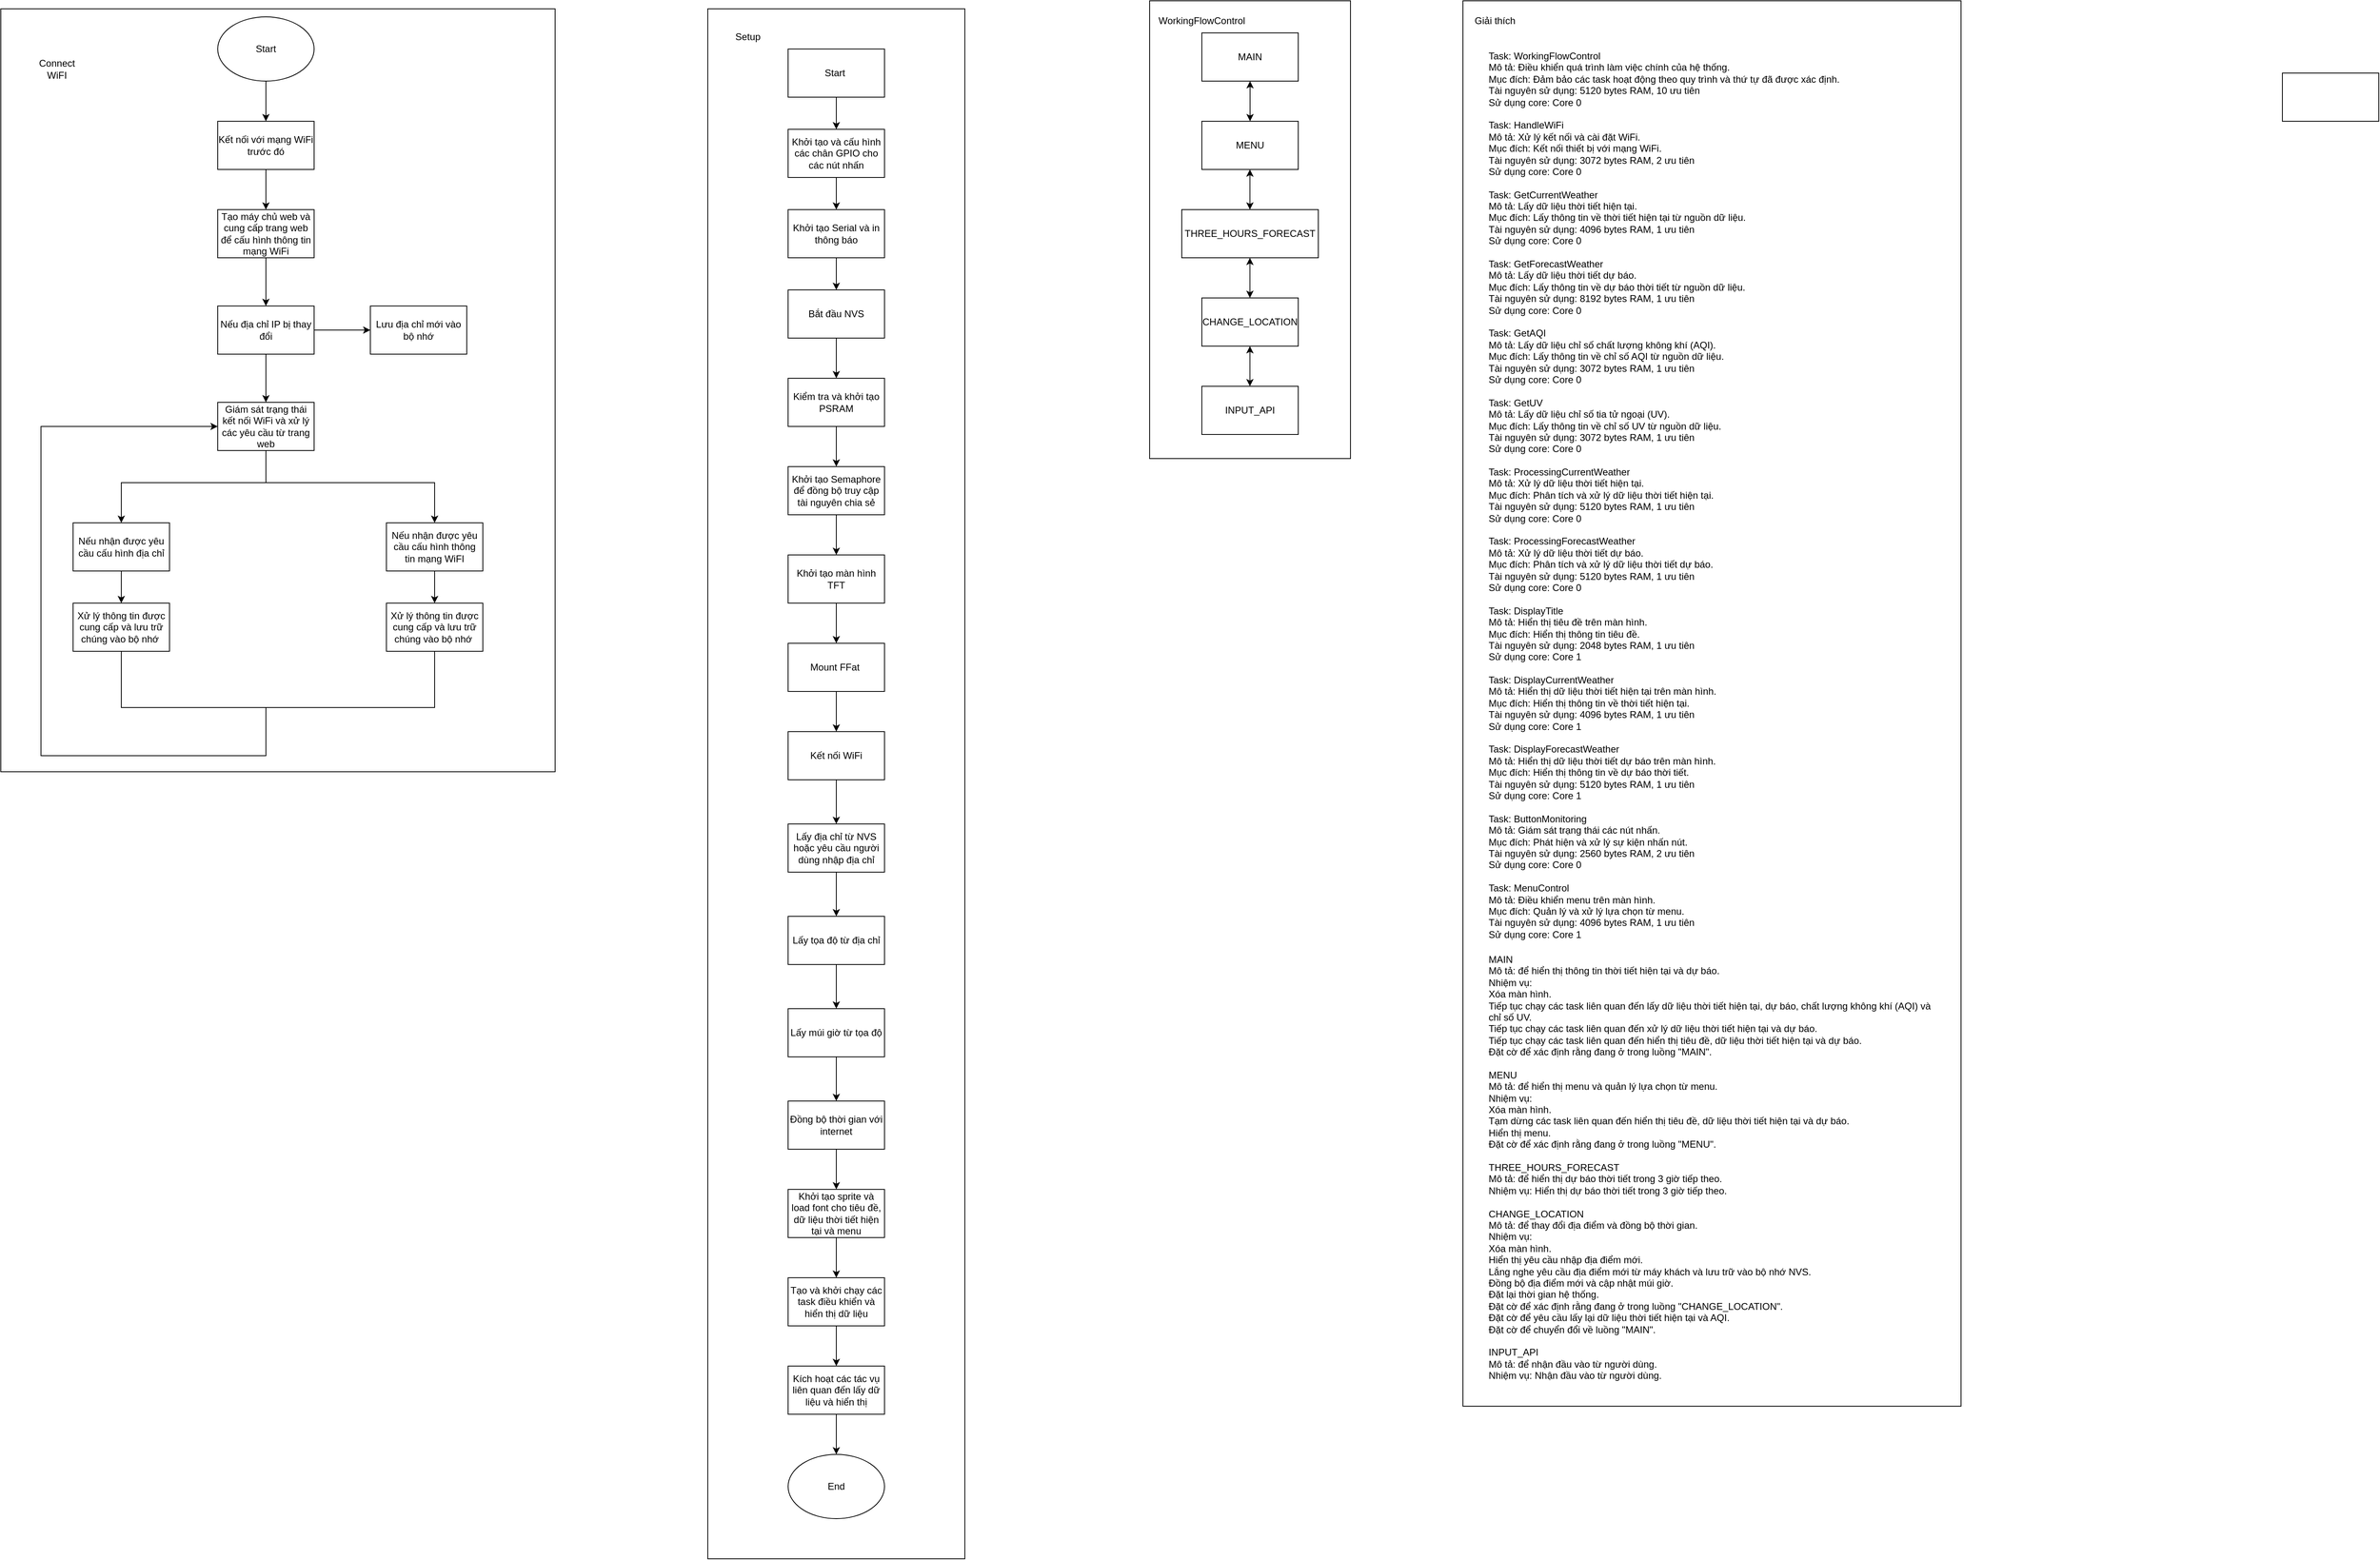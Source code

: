 <mxfile version="21.5.1" type="device" pages="7">
  <diagram name="Page-1" id="e6_LtQ-HvObPQxGEc8Ho">
    <mxGraphModel dx="928" dy="1838" grid="1" gridSize="10" guides="1" tooltips="1" connect="1" arrows="1" fold="1" page="1" pageScale="1" pageWidth="850" pageHeight="1100" math="0" shadow="0">
      <root>
        <mxCell id="0" />
        <mxCell id="1" parent="0" />
        <mxCell id="igNH7fhmAQrWJZc6q1W2-82" value="" style="rounded=0;whiteSpace=wrap;html=1;" parent="1" vertex="1">
          <mxGeometry x="1940" y="-1090" width="620" height="1750" as="geometry" />
        </mxCell>
        <mxCell id="igNH7fhmAQrWJZc6q1W2-77" value="" style="rounded=0;whiteSpace=wrap;html=1;" parent="1" vertex="1">
          <mxGeometry x="1550" y="-1090" width="250" height="570" as="geometry" />
        </mxCell>
        <mxCell id="igNH7fhmAQrWJZc6q1W2-63" value="" style="rounded=0;whiteSpace=wrap;html=1;" parent="1" vertex="1">
          <mxGeometry x="1000" y="-1080" width="320" height="1930" as="geometry" />
        </mxCell>
        <mxCell id="igNH7fhmAQrWJZc6q1W2-27" value="" style="rounded=0;whiteSpace=wrap;html=1;" parent="1" vertex="1">
          <mxGeometry x="120" y="-1080" width="690" height="950" as="geometry" />
        </mxCell>
        <mxCell id="igNH7fhmAQrWJZc6q1W2-1" value="Start" style="ellipse;whiteSpace=wrap;html=1;" parent="1" vertex="1">
          <mxGeometry x="390" y="-1070" width="120" height="80" as="geometry" />
        </mxCell>
        <mxCell id="igNH7fhmAQrWJZc6q1W2-2" value="Kết nối với mạng WiFi trước đó" style="rounded=0;whiteSpace=wrap;html=1;" parent="1" vertex="1">
          <mxGeometry x="390" y="-940" width="120" height="60" as="geometry" />
        </mxCell>
        <mxCell id="igNH7fhmAQrWJZc6q1W2-4" value="Tạo máy chủ web và cung cấp trang web để cấu hình thông tin mạng WiFi" style="rounded=0;whiteSpace=wrap;html=1;" parent="1" vertex="1">
          <mxGeometry x="390" y="-830" width="120" height="60" as="geometry" />
        </mxCell>
        <mxCell id="igNH7fhmAQrWJZc6q1W2-6" value="Nếu địa chỉ IP bị thay đổi" style="rounded=0;whiteSpace=wrap;html=1;" parent="1" vertex="1">
          <mxGeometry x="390" y="-710" width="120" height="60" as="geometry" />
        </mxCell>
        <mxCell id="igNH7fhmAQrWJZc6q1W2-7" value="Lưu địa chỉ mới vào bộ nhớ" style="rounded=0;whiteSpace=wrap;html=1;" parent="1" vertex="1">
          <mxGeometry x="580" y="-710" width="120" height="60" as="geometry" />
        </mxCell>
        <mxCell id="igNH7fhmAQrWJZc6q1W2-8" value="Giám sát trạng thái kết nối WiFi và xử lý các yêu cầu từ trang web" style="rounded=0;whiteSpace=wrap;html=1;" parent="1" vertex="1">
          <mxGeometry x="390" y="-590" width="120" height="60" as="geometry" />
        </mxCell>
        <mxCell id="igNH7fhmAQrWJZc6q1W2-9" value="&lt;div style=&quot;&quot;&gt;&lt;span style=&quot;background-color: initial;&quot;&gt;Nếu nhận được yêu cầu cấu hình thông tin mạng WiFI&lt;/span&gt;&lt;/div&gt;" style="rounded=0;whiteSpace=wrap;html=1;align=center;" parent="1" vertex="1">
          <mxGeometry x="600" y="-440" width="120" height="60" as="geometry" />
        </mxCell>
        <mxCell id="igNH7fhmAQrWJZc6q1W2-10" value="Nếu nhận được yêu cầu cấu hình địa chỉ" style="rounded=0;whiteSpace=wrap;html=1;" parent="1" vertex="1">
          <mxGeometry x="210" y="-440" width="120" height="60" as="geometry" />
        </mxCell>
        <mxCell id="igNH7fhmAQrWJZc6q1W2-11" value="Xử lý thông tin được cung cấp và lưu trữ chúng vào bộ nhớ&amp;nbsp;" style="rounded=0;whiteSpace=wrap;html=1;" parent="1" vertex="1">
          <mxGeometry x="210" y="-340" width="120" height="60" as="geometry" />
        </mxCell>
        <mxCell id="igNH7fhmAQrWJZc6q1W2-12" value="Xử lý thông tin được cung cấp và lưu trữ chúng vào bộ nhớ&amp;nbsp;" style="rounded=0;whiteSpace=wrap;html=1;" parent="1" vertex="1">
          <mxGeometry x="600" y="-340" width="120" height="60" as="geometry" />
        </mxCell>
        <mxCell id="igNH7fhmAQrWJZc6q1W2-13" value="" style="endArrow=classic;html=1;rounded=0;exitX=0.5;exitY=1;exitDx=0;exitDy=0;entryX=0.5;entryY=0;entryDx=0;entryDy=0;" parent="1" source="igNH7fhmAQrWJZc6q1W2-1" target="igNH7fhmAQrWJZc6q1W2-2" edge="1">
          <mxGeometry width="50" height="50" relative="1" as="geometry">
            <mxPoint x="540" y="-650" as="sourcePoint" />
            <mxPoint x="590" y="-700" as="targetPoint" />
          </mxGeometry>
        </mxCell>
        <mxCell id="igNH7fhmAQrWJZc6q1W2-14" value="" style="edgeStyle=none;orthogonalLoop=1;jettySize=auto;html=1;rounded=0;exitX=0.5;exitY=1;exitDx=0;exitDy=0;entryX=0.5;entryY=0;entryDx=0;entryDy=0;" parent="1" source="igNH7fhmAQrWJZc6q1W2-2" target="igNH7fhmAQrWJZc6q1W2-4" edge="1">
          <mxGeometry width="80" relative="1" as="geometry">
            <mxPoint x="430" y="-980" as="sourcePoint" />
            <mxPoint x="510" y="-980" as="targetPoint" />
            <Array as="points" />
          </mxGeometry>
        </mxCell>
        <mxCell id="igNH7fhmAQrWJZc6q1W2-15" value="" style="endArrow=classic;html=1;rounded=0;exitX=0.5;exitY=1;exitDx=0;exitDy=0;" parent="1" source="igNH7fhmAQrWJZc6q1W2-4" target="igNH7fhmAQrWJZc6q1W2-6" edge="1">
          <mxGeometry width="50" height="50" relative="1" as="geometry">
            <mxPoint x="540" y="-650" as="sourcePoint" />
            <mxPoint x="590" y="-700" as="targetPoint" />
          </mxGeometry>
        </mxCell>
        <mxCell id="igNH7fhmAQrWJZc6q1W2-16" value="" style="endArrow=classic;html=1;rounded=0;exitX=0.5;exitY=1;exitDx=0;exitDy=0;entryX=0.5;entryY=0;entryDx=0;entryDy=0;" parent="1" source="igNH7fhmAQrWJZc6q1W2-6" target="igNH7fhmAQrWJZc6q1W2-8" edge="1">
          <mxGeometry width="50" height="50" relative="1" as="geometry">
            <mxPoint x="540" y="-650" as="sourcePoint" />
            <mxPoint x="590" y="-700" as="targetPoint" />
          </mxGeometry>
        </mxCell>
        <mxCell id="igNH7fhmAQrWJZc6q1W2-17" value="" style="endArrow=classic;html=1;rounded=0;exitX=1;exitY=0.5;exitDx=0;exitDy=0;entryX=0;entryY=0.5;entryDx=0;entryDy=0;" parent="1" source="igNH7fhmAQrWJZc6q1W2-6" target="igNH7fhmAQrWJZc6q1W2-7" edge="1">
          <mxGeometry width="50" height="50" relative="1" as="geometry">
            <mxPoint x="540" y="-650" as="sourcePoint" />
            <mxPoint x="590" y="-700" as="targetPoint" />
          </mxGeometry>
        </mxCell>
        <mxCell id="igNH7fhmAQrWJZc6q1W2-18" value="" style="endArrow=classic;html=1;rounded=0;entryX=0.5;entryY=0;entryDx=0;entryDy=0;" parent="1" target="igNH7fhmAQrWJZc6q1W2-9" edge="1">
          <mxGeometry width="50" height="50" relative="1" as="geometry">
            <mxPoint x="450" y="-490" as="sourcePoint" />
            <mxPoint x="450" y="-480" as="targetPoint" />
            <Array as="points">
              <mxPoint x="660" y="-490" />
            </Array>
          </mxGeometry>
        </mxCell>
        <mxCell id="igNH7fhmAQrWJZc6q1W2-19" value="" style="endArrow=none;html=1;rounded=0;exitX=0.5;exitY=1;exitDx=0;exitDy=0;" parent="1" source="igNH7fhmAQrWJZc6q1W2-8" edge="1">
          <mxGeometry width="50" height="50" relative="1" as="geometry">
            <mxPoint x="550" y="-500" as="sourcePoint" />
            <mxPoint x="450" y="-490" as="targetPoint" />
          </mxGeometry>
        </mxCell>
        <mxCell id="igNH7fhmAQrWJZc6q1W2-20" value="" style="endArrow=classic;html=1;rounded=0;entryX=0.5;entryY=0;entryDx=0;entryDy=0;" parent="1" target="igNH7fhmAQrWJZc6q1W2-10" edge="1">
          <mxGeometry width="50" height="50" relative="1" as="geometry">
            <mxPoint x="450" y="-490" as="sourcePoint" />
            <mxPoint x="590" y="-700" as="targetPoint" />
            <Array as="points">
              <mxPoint x="270" y="-490" />
            </Array>
          </mxGeometry>
        </mxCell>
        <mxCell id="igNH7fhmAQrWJZc6q1W2-21" value="" style="endArrow=classic;html=1;rounded=0;exitX=0.5;exitY=1;exitDx=0;exitDy=0;" parent="1" source="igNH7fhmAQrWJZc6q1W2-10" target="igNH7fhmAQrWJZc6q1W2-11" edge="1">
          <mxGeometry width="50" height="50" relative="1" as="geometry">
            <mxPoint x="540" y="-650" as="sourcePoint" />
            <mxPoint x="590" y="-700" as="targetPoint" />
          </mxGeometry>
        </mxCell>
        <mxCell id="igNH7fhmAQrWJZc6q1W2-22" value="" style="endArrow=classic;html=1;rounded=0;exitX=0.5;exitY=1;exitDx=0;exitDy=0;entryX=0.5;entryY=0;entryDx=0;entryDy=0;" parent="1" source="igNH7fhmAQrWJZc6q1W2-9" target="igNH7fhmAQrWJZc6q1W2-12" edge="1">
          <mxGeometry width="50" height="50" relative="1" as="geometry">
            <mxPoint x="540" y="-650" as="sourcePoint" />
            <mxPoint x="590" y="-700" as="targetPoint" />
          </mxGeometry>
        </mxCell>
        <mxCell id="igNH7fhmAQrWJZc6q1W2-25" value="" style="endArrow=none;html=1;rounded=0;exitX=0.5;exitY=1;exitDx=0;exitDy=0;entryX=0.5;entryY=1;entryDx=0;entryDy=0;" parent="1" source="igNH7fhmAQrWJZc6q1W2-11" target="igNH7fhmAQrWJZc6q1W2-12" edge="1">
          <mxGeometry width="50" height="50" relative="1" as="geometry">
            <mxPoint x="540" y="-500" as="sourcePoint" />
            <mxPoint x="590" y="-550" as="targetPoint" />
            <Array as="points">
              <mxPoint x="270" y="-210" />
              <mxPoint x="660" y="-210" />
            </Array>
          </mxGeometry>
        </mxCell>
        <mxCell id="igNH7fhmAQrWJZc6q1W2-26" value="" style="endArrow=classic;html=1;rounded=0;entryX=0;entryY=0.5;entryDx=0;entryDy=0;" parent="1" target="igNH7fhmAQrWJZc6q1W2-8" edge="1">
          <mxGeometry width="50" height="50" relative="1" as="geometry">
            <mxPoint x="450" y="-210" as="sourcePoint" />
            <mxPoint x="140" y="-750" as="targetPoint" />
            <Array as="points">
              <mxPoint x="450" y="-150" />
              <mxPoint x="170" y="-150" />
              <mxPoint x="170" y="-560" />
            </Array>
          </mxGeometry>
        </mxCell>
        <mxCell id="igNH7fhmAQrWJZc6q1W2-28" value="Connect WiFI" style="text;html=1;strokeColor=none;fillColor=none;align=center;verticalAlign=middle;whiteSpace=wrap;rounded=0;" parent="1" vertex="1">
          <mxGeometry x="160" y="-1020" width="60" height="30" as="geometry" />
        </mxCell>
        <mxCell id="igNH7fhmAQrWJZc6q1W2-29" value="Start&amp;nbsp;" style="rounded=0;whiteSpace=wrap;html=1;" parent="1" vertex="1">
          <mxGeometry x="1100" y="-1030" width="120" height="60" as="geometry" />
        </mxCell>
        <mxCell id="igNH7fhmAQrWJZc6q1W2-31" value="Khởi tạo và cấu hình các chân GPIO cho các nút nhấn" style="rounded=0;whiteSpace=wrap;html=1;" parent="1" vertex="1">
          <mxGeometry x="1100" y="-930" width="120" height="60" as="geometry" />
        </mxCell>
        <mxCell id="igNH7fhmAQrWJZc6q1W2-32" value="Khởi tạo Serial và in thông báo" style="rounded=0;whiteSpace=wrap;html=1;" parent="1" vertex="1">
          <mxGeometry x="1100" y="-830" width="120" height="60" as="geometry" />
        </mxCell>
        <mxCell id="igNH7fhmAQrWJZc6q1W2-33" value="Bắt đầu NVS" style="rounded=0;whiteSpace=wrap;html=1;" parent="1" vertex="1">
          <mxGeometry x="1100" y="-730" width="120" height="60" as="geometry" />
        </mxCell>
        <mxCell id="igNH7fhmAQrWJZc6q1W2-34" value="Kiểm tra và khởi tạo PSRAM" style="rounded=0;whiteSpace=wrap;html=1;" parent="1" vertex="1">
          <mxGeometry x="1100" y="-620" width="120" height="60" as="geometry" />
        </mxCell>
        <mxCell id="igNH7fhmAQrWJZc6q1W2-35" value="Khởi tạo Semaphore để đồng bộ truy cập tài nguyên chia sẻ" style="rounded=0;whiteSpace=wrap;html=1;" parent="1" vertex="1">
          <mxGeometry x="1100" y="-510" width="120" height="60" as="geometry" />
        </mxCell>
        <mxCell id="igNH7fhmAQrWJZc6q1W2-36" value="Khởi tạo màn hình TFT" style="rounded=0;whiteSpace=wrap;html=1;" parent="1" vertex="1">
          <mxGeometry x="1100" y="-400" width="120" height="60" as="geometry" />
        </mxCell>
        <mxCell id="igNH7fhmAQrWJZc6q1W2-37" value="Mount FFat&amp;nbsp;" style="rounded=0;whiteSpace=wrap;html=1;" parent="1" vertex="1">
          <mxGeometry x="1100" y="-290" width="120" height="60" as="geometry" />
        </mxCell>
        <mxCell id="igNH7fhmAQrWJZc6q1W2-38" value="Kết nối WiFi" style="rounded=0;whiteSpace=wrap;html=1;" parent="1" vertex="1">
          <mxGeometry x="1100" y="-180" width="120" height="60" as="geometry" />
        </mxCell>
        <mxCell id="igNH7fhmAQrWJZc6q1W2-39" value="Lấy địa chỉ từ NVS hoặc yêu cầu người dùng nhập địa chỉ" style="rounded=0;whiteSpace=wrap;html=1;" parent="1" vertex="1">
          <mxGeometry x="1100" y="-65" width="120" height="60" as="geometry" />
        </mxCell>
        <mxCell id="igNH7fhmAQrWJZc6q1W2-40" value="Lấy múi giờ từ tọa độ" style="rounded=0;whiteSpace=wrap;html=1;" parent="1" vertex="1">
          <mxGeometry x="1100" y="165" width="120" height="60" as="geometry" />
        </mxCell>
        <mxCell id="igNH7fhmAQrWJZc6q1W2-41" value="Lấy tọa độ từ địa chỉ" style="rounded=0;whiteSpace=wrap;html=1;" parent="1" vertex="1">
          <mxGeometry x="1100" y="50" width="120" height="60" as="geometry" />
        </mxCell>
        <mxCell id="igNH7fhmAQrWJZc6q1W2-42" value="Đồng bộ thời gian với internet" style="rounded=0;whiteSpace=wrap;html=1;" parent="1" vertex="1">
          <mxGeometry x="1100" y="280" width="120" height="60" as="geometry" />
        </mxCell>
        <mxCell id="igNH7fhmAQrWJZc6q1W2-43" value="Khởi tạo sprite và load font cho tiêu đề, dữ liệu thời tiết hiện tại và menu" style="rounded=0;whiteSpace=wrap;html=1;" parent="1" vertex="1">
          <mxGeometry x="1100" y="390" width="120" height="60" as="geometry" />
        </mxCell>
        <mxCell id="igNH7fhmAQrWJZc6q1W2-44" value="Tạo và khởi chạy các task điều khiển và hiển thị dữ liệu" style="rounded=0;whiteSpace=wrap;html=1;" parent="1" vertex="1">
          <mxGeometry x="1100" y="500" width="120" height="60" as="geometry" />
        </mxCell>
        <mxCell id="igNH7fhmAQrWJZc6q1W2-45" value="Kích hoạt các tác vụ liên quan đến lấy dữ liệu và hiển thị" style="rounded=0;whiteSpace=wrap;html=1;" parent="1" vertex="1">
          <mxGeometry x="1100" y="610" width="120" height="60" as="geometry" />
        </mxCell>
        <mxCell id="igNH7fhmAQrWJZc6q1W2-46" value="" style="endArrow=classic;html=1;rounded=0;exitX=0.5;exitY=1;exitDx=0;exitDy=0;" parent="1" source="igNH7fhmAQrWJZc6q1W2-29" target="igNH7fhmAQrWJZc6q1W2-31" edge="1">
          <mxGeometry width="50" height="50" relative="1" as="geometry">
            <mxPoint x="1200" y="-660" as="sourcePoint" />
            <mxPoint x="1250" y="-710" as="targetPoint" />
          </mxGeometry>
        </mxCell>
        <mxCell id="igNH7fhmAQrWJZc6q1W2-47" value="" style="endArrow=classic;html=1;rounded=0;exitX=0.5;exitY=1;exitDx=0;exitDy=0;entryX=0.5;entryY=0;entryDx=0;entryDy=0;" parent="1" source="igNH7fhmAQrWJZc6q1W2-31" target="igNH7fhmAQrWJZc6q1W2-32" edge="1">
          <mxGeometry width="50" height="50" relative="1" as="geometry">
            <mxPoint x="1200" y="-790" as="sourcePoint" />
            <mxPoint x="1250" y="-840" as="targetPoint" />
          </mxGeometry>
        </mxCell>
        <mxCell id="igNH7fhmAQrWJZc6q1W2-48" value="" style="endArrow=classic;html=1;rounded=0;exitX=0.5;exitY=1;exitDx=0;exitDy=0;" parent="1" source="igNH7fhmAQrWJZc6q1W2-32" target="igNH7fhmAQrWJZc6q1W2-33" edge="1">
          <mxGeometry width="50" height="50" relative="1" as="geometry">
            <mxPoint x="1200" y="-730" as="sourcePoint" />
            <mxPoint x="1250" y="-780" as="targetPoint" />
          </mxGeometry>
        </mxCell>
        <mxCell id="igNH7fhmAQrWJZc6q1W2-49" value="" style="endArrow=classic;html=1;rounded=0;exitX=0.5;exitY=1;exitDx=0;exitDy=0;" parent="1" source="igNH7fhmAQrWJZc6q1W2-33" target="igNH7fhmAQrWJZc6q1W2-34" edge="1">
          <mxGeometry width="50" height="50" relative="1" as="geometry">
            <mxPoint x="1200" y="-590" as="sourcePoint" />
            <mxPoint x="1250" y="-640" as="targetPoint" />
          </mxGeometry>
        </mxCell>
        <mxCell id="igNH7fhmAQrWJZc6q1W2-50" value="" style="endArrow=classic;html=1;rounded=0;exitX=0.5;exitY=1;exitDx=0;exitDy=0;" parent="1" source="igNH7fhmAQrWJZc6q1W2-34" target="igNH7fhmAQrWJZc6q1W2-35" edge="1">
          <mxGeometry width="50" height="50" relative="1" as="geometry">
            <mxPoint x="1200" y="-390" as="sourcePoint" />
            <mxPoint x="1250" y="-440" as="targetPoint" />
          </mxGeometry>
        </mxCell>
        <mxCell id="igNH7fhmAQrWJZc6q1W2-51" value="" style="endArrow=classic;html=1;rounded=0;exitX=0.5;exitY=1;exitDx=0;exitDy=0;" parent="1" source="igNH7fhmAQrWJZc6q1W2-35" target="igNH7fhmAQrWJZc6q1W2-36" edge="1">
          <mxGeometry width="50" height="50" relative="1" as="geometry">
            <mxPoint x="1200" y="-260" as="sourcePoint" />
            <mxPoint x="1250" y="-310" as="targetPoint" />
          </mxGeometry>
        </mxCell>
        <mxCell id="igNH7fhmAQrWJZc6q1W2-52" value="" style="endArrow=classic;html=1;rounded=0;exitX=0.5;exitY=1;exitDx=0;exitDy=0;" parent="1" source="igNH7fhmAQrWJZc6q1W2-36" target="igNH7fhmAQrWJZc6q1W2-37" edge="1">
          <mxGeometry width="50" height="50" relative="1" as="geometry">
            <mxPoint x="1200" y="-190" as="sourcePoint" />
            <mxPoint x="1250" y="-240" as="targetPoint" />
          </mxGeometry>
        </mxCell>
        <mxCell id="igNH7fhmAQrWJZc6q1W2-53" value="" style="endArrow=classic;html=1;rounded=0;exitX=0.5;exitY=1;exitDx=0;exitDy=0;entryX=0.5;entryY=0;entryDx=0;entryDy=0;" parent="1" source="igNH7fhmAQrWJZc6q1W2-37" target="igNH7fhmAQrWJZc6q1W2-38" edge="1">
          <mxGeometry width="50" height="50" relative="1" as="geometry">
            <mxPoint x="1200" y="-260" as="sourcePoint" />
            <mxPoint x="1250" y="-310" as="targetPoint" />
          </mxGeometry>
        </mxCell>
        <mxCell id="igNH7fhmAQrWJZc6q1W2-54" value="" style="endArrow=classic;html=1;rounded=0;exitX=0.5;exitY=1;exitDx=0;exitDy=0;entryX=0.5;entryY=0;entryDx=0;entryDy=0;" parent="1" source="igNH7fhmAQrWJZc6q1W2-38" target="igNH7fhmAQrWJZc6q1W2-39" edge="1">
          <mxGeometry width="50" height="50" relative="1" as="geometry">
            <mxPoint x="1130" y="-50" as="sourcePoint" />
            <mxPoint x="1180" y="-100" as="targetPoint" />
          </mxGeometry>
        </mxCell>
        <mxCell id="igNH7fhmAQrWJZc6q1W2-55" value="" style="endArrow=classic;html=1;rounded=0;exitX=0.5;exitY=1;exitDx=0;exitDy=0;" parent="1" source="igNH7fhmAQrWJZc6q1W2-39" target="igNH7fhmAQrWJZc6q1W2-41" edge="1">
          <mxGeometry width="50" height="50" relative="1" as="geometry">
            <mxPoint x="1110" y="140" as="sourcePoint" />
            <mxPoint x="1160" y="40" as="targetPoint" />
          </mxGeometry>
        </mxCell>
        <mxCell id="igNH7fhmAQrWJZc6q1W2-56" value="" style="endArrow=classic;html=1;rounded=0;exitX=0.5;exitY=1;exitDx=0;exitDy=0;entryX=0.5;entryY=0;entryDx=0;entryDy=0;" parent="1" source="igNH7fhmAQrWJZc6q1W2-41" target="igNH7fhmAQrWJZc6q1W2-40" edge="1">
          <mxGeometry width="50" height="50" relative="1" as="geometry">
            <mxPoint x="1110" y="140" as="sourcePoint" />
            <mxPoint x="1160" y="90" as="targetPoint" />
          </mxGeometry>
        </mxCell>
        <mxCell id="igNH7fhmAQrWJZc6q1W2-57" value="" style="endArrow=classic;html=1;rounded=0;exitX=0.5;exitY=1;exitDx=0;exitDy=0;entryX=0.5;entryY=0;entryDx=0;entryDy=0;" parent="1" source="igNH7fhmAQrWJZc6q1W2-40" target="igNH7fhmAQrWJZc6q1W2-42" edge="1">
          <mxGeometry width="50" height="50" relative="1" as="geometry">
            <mxPoint x="1110" y="310" as="sourcePoint" />
            <mxPoint x="1160" y="260" as="targetPoint" />
          </mxGeometry>
        </mxCell>
        <mxCell id="igNH7fhmAQrWJZc6q1W2-58" value="" style="endArrow=classic;html=1;rounded=0;exitX=0.5;exitY=1;exitDx=0;exitDy=0;" parent="1" source="igNH7fhmAQrWJZc6q1W2-42" target="igNH7fhmAQrWJZc6q1W2-43" edge="1">
          <mxGeometry width="50" height="50" relative="1" as="geometry">
            <mxPoint x="1120" y="560" as="sourcePoint" />
            <mxPoint x="1170" y="510" as="targetPoint" />
          </mxGeometry>
        </mxCell>
        <mxCell id="igNH7fhmAQrWJZc6q1W2-59" value="" style="endArrow=classic;html=1;rounded=0;exitX=0.5;exitY=1;exitDx=0;exitDy=0;" parent="1" source="igNH7fhmAQrWJZc6q1W2-43" target="igNH7fhmAQrWJZc6q1W2-44" edge="1">
          <mxGeometry width="50" height="50" relative="1" as="geometry">
            <mxPoint x="1120" y="640" as="sourcePoint" />
            <mxPoint x="1170" y="590" as="targetPoint" />
          </mxGeometry>
        </mxCell>
        <mxCell id="igNH7fhmAQrWJZc6q1W2-60" value="" style="endArrow=classic;html=1;rounded=0;exitX=0.5;exitY=1;exitDx=0;exitDy=0;entryX=0.5;entryY=0;entryDx=0;entryDy=0;" parent="1" source="igNH7fhmAQrWJZc6q1W2-44" target="igNH7fhmAQrWJZc6q1W2-45" edge="1">
          <mxGeometry width="50" height="50" relative="1" as="geometry">
            <mxPoint x="1120" y="560" as="sourcePoint" />
            <mxPoint x="1170" y="510" as="targetPoint" />
          </mxGeometry>
        </mxCell>
        <mxCell id="igNH7fhmAQrWJZc6q1W2-61" value="End" style="ellipse;whiteSpace=wrap;html=1;" parent="1" vertex="1">
          <mxGeometry x="1100" y="720" width="120" height="80" as="geometry" />
        </mxCell>
        <mxCell id="igNH7fhmAQrWJZc6q1W2-62" value="" style="endArrow=classic;html=1;rounded=0;exitX=0.5;exitY=1;exitDx=0;exitDy=0;" parent="1" source="igNH7fhmAQrWJZc6q1W2-45" target="igNH7fhmAQrWJZc6q1W2-61" edge="1">
          <mxGeometry width="50" height="50" relative="1" as="geometry">
            <mxPoint x="990" y="560" as="sourcePoint" />
            <mxPoint x="1040" y="510" as="targetPoint" />
          </mxGeometry>
        </mxCell>
        <mxCell id="igNH7fhmAQrWJZc6q1W2-64" value="Setup" style="text;html=1;strokeColor=none;fillColor=none;align=center;verticalAlign=middle;whiteSpace=wrap;rounded=0;" parent="1" vertex="1">
          <mxGeometry x="1020" y="-1060" width="60" height="30" as="geometry" />
        </mxCell>
        <mxCell id="igNH7fhmAQrWJZc6q1W2-68" value="MAIN" style="rounded=0;whiteSpace=wrap;html=1;" parent="1" vertex="1">
          <mxGeometry x="1615" y="-1050" width="120" height="60" as="geometry" />
        </mxCell>
        <mxCell id="igNH7fhmAQrWJZc6q1W2-69" value="MENU" style="rounded=0;whiteSpace=wrap;html=1;" parent="1" vertex="1">
          <mxGeometry x="1615" y="-940" width="120" height="60" as="geometry" />
        </mxCell>
        <mxCell id="igNH7fhmAQrWJZc6q1W2-70" value="THREE_HOURS_FORECAST" style="rounded=0;whiteSpace=wrap;html=1;" parent="1" vertex="1">
          <mxGeometry x="1590" y="-830" width="170" height="60" as="geometry" />
        </mxCell>
        <mxCell id="igNH7fhmAQrWJZc6q1W2-71" value="CHANGE_LOCATION" style="rounded=0;whiteSpace=wrap;html=1;" parent="1" vertex="1">
          <mxGeometry x="1615" y="-720" width="120" height="60" as="geometry" />
        </mxCell>
        <mxCell id="igNH7fhmAQrWJZc6q1W2-72" value="INPUT_API" style="rounded=0;whiteSpace=wrap;html=1;" parent="1" vertex="1">
          <mxGeometry x="1615" y="-610" width="120" height="60" as="geometry" />
        </mxCell>
        <mxCell id="igNH7fhmAQrWJZc6q1W2-78" value="WorkingFlowControl" style="text;html=1;strokeColor=none;fillColor=none;align=center;verticalAlign=middle;whiteSpace=wrap;rounded=0;" parent="1" vertex="1">
          <mxGeometry x="1585" y="-1080" width="60" height="30" as="geometry" />
        </mxCell>
        <mxCell id="igNH7fhmAQrWJZc6q1W2-81" value="Task: WorkingFlowControl&#xa;Mô tả: Điều khiển quá trình làm việc chính của hệ thống.&#xa;Mục đích: Đảm bảo các task hoạt động theo quy trình và thứ tự đã được xác định.&#xa;Tài nguyên sử dụng: 5120 bytes RAM, 10 ưu tiên&#xa;Sử dụng core: Core 0&#xa;&#xa;Task: HandleWiFi&#xa;Mô tả: Xử lý kết nối và cài đặt WiFi.&#xa;Mục đích: Kết nối thiết bị với mạng WiFi.&#xa;Tài nguyên sử dụng: 3072 bytes RAM, 2 ưu tiên&#xa;Sử dụng core: Core 0&#xa;&#xa;Task: GetCurrentWeather&#xa;Mô tả: Lấy dữ liệu thời tiết hiện tại.&#xa;Mục đích: Lấy thông tin về thời tiết hiện tại từ nguồn dữ liệu.&#xa;Tài nguyên sử dụng: 4096 bytes RAM, 1 ưu tiên&#xa;Sử dụng core: Core 0&#xa;&#xa;Task: GetForecastWeather&#xa;Mô tả: Lấy dữ liệu thời tiết dự báo.&#xa;Mục đích: Lấy thông tin về dự báo thời tiết từ nguồn dữ liệu.&#xa;Tài nguyên sử dụng: 8192 bytes RAM, 1 ưu tiên&#xa;Sử dụng core: Core 0&#xa;&#xa;Task: GetAQI&#xa;Mô tả: Lấy dữ liệu chỉ số chất lượng không khí (AQI).&#xa;Mục đích: Lấy thông tin về chỉ số AQI từ nguồn dữ liệu.&#xa;Tài nguyên sử dụng: 3072 bytes RAM, 1 ưu tiên&#xa;Sử dụng core: Core 0&#xa;&#xa;Task: GetUV&#xa;Mô tả: Lấy dữ liệu chỉ số tia tử ngoại (UV).&#xa;Mục đích: Lấy thông tin về chỉ số UV từ nguồn dữ liệu.&#xa;Tài nguyên sử dụng: 3072 bytes RAM, 1 ưu tiên&#xa;Sử dụng core: Core 0&#xa;&#xa;Task: ProcessingCurrentWeather&#xa;Mô tả: Xử lý dữ liệu thời tiết hiện tại.&#xa;Mục đích: Phân tích và xử lý dữ liệu thời tiết hiện tại.&#xa;Tài nguyên sử dụng: 5120 bytes RAM, 1 ưu tiên&#xa;Sử dụng core: Core 0&#xa;&#xa;Task: ProcessingForecastWeather&#xa;Mô tả: Xử lý dữ liệu thời tiết dự báo.&#xa;Mục đích: Phân tích và xử lý dữ liệu thời tiết dự báo.&#xa;Tài nguyên sử dụng: 5120 bytes RAM, 1 ưu tiên&#xa;Sử dụng core: Core 0&#xa;&#xa;Task: DisplayTitle&#xa;Mô tả: Hiển thị tiêu đề trên màn hình.&#xa;Mục đích: Hiển thị thông tin tiêu đề.&#xa;Tài nguyên sử dụng: 2048 bytes RAM, 1 ưu tiên&#xa;Sử dụng core: Core 1&#xa;&#xa;Task: DisplayCurrentWeather&#xa;Mô tả: Hiển thị dữ liệu thời tiết hiện tại trên màn hình.&#xa;Mục đích: Hiển thị thông tin về thời tiết hiện tại.&#xa;Tài nguyên sử dụng: 4096 bytes RAM, 1 ưu tiên&#xa;Sử dụng core: Core 1&#xa;&#xa;Task: DisplayForecastWeather&#xa;Mô tả: Hiển thị dữ liệu thời tiết dự báo trên màn hình.&#xa;Mục đích: Hiển thị thông tin về dự báo thời tiết.&#xa;Tài nguyên sử dụng: 5120 bytes RAM, 1 ưu tiên&#xa;Sử dụng core: Core 1&#xa;&#xa;Task: ButtonMonitoring&#xa;Mô tả: Giám sát trạng thái các nút nhấn.&#xa;Mục đích: Phát hiện và xử lý sự kiện nhấn nút.&#xa;Tài nguyên sử dụng: 2560 bytes RAM, 2 ưu tiên&#xa;Sử dụng core: Core 0&#xa;&#xa;Task: MenuControl&#xa;Mô tả: Điều khiển menu trên màn hình.&#xa;Mục đích: Quản lý và xử lý lựa chọn từ menu.&#xa;Tài nguyên sử dụng: 4096 bytes RAM, 1 ưu tiên&#xa;Sử dụng core: Core 1" style="text;whiteSpace=wrap;" parent="1" vertex="1">
          <mxGeometry x="1970" y="-1035" width="470" height="1330" as="geometry" />
        </mxCell>
        <mxCell id="igNH7fhmAQrWJZc6q1W2-83" value="Giải thích" style="text;html=1;strokeColor=none;fillColor=none;align=center;verticalAlign=middle;whiteSpace=wrap;rounded=0;" parent="1" vertex="1">
          <mxGeometry x="1950" y="-1080" width="60" height="30" as="geometry" />
        </mxCell>
        <mxCell id="igNH7fhmAQrWJZc6q1W2-84" value="MAIN&#xa;Mô tả: để hiển thị thông tin thời tiết hiện tại và dự báo.&#xa;Nhiệm vụ:&#xa;Xóa màn hình.&#xa;Tiếp tục chạy các task liên quan đến lấy dữ liệu thời tiết hiện tại, dự báo, chất lượng không khí (AQI) và chỉ số UV.&#xa;Tiếp tục chạy các task liên quan đến xử lý dữ liệu thời tiết hiện tại và dự báo.&#xa;Tiếp tục chạy các task liên quan đến hiển thị tiêu đề, dữ liệu thời tiết hiện tại và dự báo.&#xa;Đặt cờ để xác định rằng đang ở trong luồng &quot;MAIN&quot;.&#xa;&#xa;MENU&#xa;Mô tả: để hiển thị menu và quản lý lựa chọn từ menu.&#xa;Nhiệm vụ:&#xa;Xóa màn hình.&#xa;Tạm dừng các task liên quan đến hiển thị tiêu đề, dữ liệu thời tiết hiện tại và dự báo.&#xa;Hiển thị menu.&#xa;Đặt cờ để xác định rằng đang ở trong luồng &quot;MENU&quot;.&#xa;&#xa;THREE_HOURS_FORECAST&#xa;Mô tả: để hiển thị dự báo thời tiết trong 3 giờ tiếp theo.&#xa;Nhiệm vụ: Hiển thị dự báo thời tiết trong 3 giờ tiếp theo.&#xa;&#xa;CHANGE_LOCATION&#xa;Mô tả: để thay đổi địa điểm và đồng bộ thời gian.&#xa;Nhiệm vụ:&#xa;Xóa màn hình.&#xa;Hiển thị yêu cầu nhập địa điểm mới.&#xa;Lắng nghe yêu cầu địa điểm mới từ máy khách và lưu trữ vào bộ nhớ NVS.&#xa;Đồng bộ địa điểm mới và cập nhật múi giờ.&#xa;Đặt lại thời gian hệ thống.&#xa;Đặt cờ để xác định rằng đang ở trong luồng &quot;CHANGE_LOCATION&quot;.&#xa;Đặt cờ để yêu cầu lấy lại dữ liệu thời tiết hiện tại và AQI.&#xa;Đặt cờ để chuyển đổi về luồng &quot;MAIN&quot;.&#xa;&#xa;INPUT_API&#xa;Mô tả: để nhận đầu vào từ người dùng.&#xa;Nhiệm vụ: Nhận đầu vào từ người dùng." style="text;whiteSpace=wrap;" parent="1" vertex="1">
          <mxGeometry x="1970" y="90" width="560" height="640" as="geometry" />
        </mxCell>
        <mxCell id="4Ubv0zXsPds93yYSVjD2-2" value="" style="rounded=0;whiteSpace=wrap;html=1;" parent="1" vertex="1">
          <mxGeometry x="2960" y="-1000" width="120" height="60" as="geometry" />
        </mxCell>
        <mxCell id="bBASUXNIMTO3ZUE9FCr9-1" value="" style="endArrow=classic;startArrow=classic;html=1;rounded=0;entryX=0.5;entryY=1;entryDx=0;entryDy=0;" parent="1" source="igNH7fhmAQrWJZc6q1W2-69" target="igNH7fhmAQrWJZc6q1W2-68" edge="1">
          <mxGeometry width="50" height="50" relative="1" as="geometry">
            <mxPoint x="1590" y="-890" as="sourcePoint" />
            <mxPoint x="1530" y="-940" as="targetPoint" />
            <Array as="points" />
          </mxGeometry>
        </mxCell>
        <mxCell id="bBASUXNIMTO3ZUE9FCr9-2" value="" style="endArrow=classic;startArrow=classic;html=1;rounded=0;entryX=0.5;entryY=1;entryDx=0;entryDy=0;" parent="1" edge="1">
          <mxGeometry width="50" height="50" relative="1" as="geometry">
            <mxPoint x="1674.83" y="-830" as="sourcePoint" />
            <mxPoint x="1674.83" y="-880" as="targetPoint" />
            <Array as="points" />
          </mxGeometry>
        </mxCell>
        <mxCell id="bBASUXNIMTO3ZUE9FCr9-3" value="" style="endArrow=classic;startArrow=classic;html=1;rounded=0;entryX=0.5;entryY=1;entryDx=0;entryDy=0;" parent="1" edge="1">
          <mxGeometry width="50" height="50" relative="1" as="geometry">
            <mxPoint x="1674.83" y="-720" as="sourcePoint" />
            <mxPoint x="1674.83" y="-770" as="targetPoint" />
            <Array as="points" />
          </mxGeometry>
        </mxCell>
        <mxCell id="bBASUXNIMTO3ZUE9FCr9-4" value="" style="endArrow=classic;startArrow=classic;html=1;rounded=0;entryX=0.5;entryY=1;entryDx=0;entryDy=0;" parent="1" edge="1">
          <mxGeometry width="50" height="50" relative="1" as="geometry">
            <mxPoint x="1674.83" y="-610" as="sourcePoint" />
            <mxPoint x="1674.83" y="-660" as="targetPoint" />
            <Array as="points" />
          </mxGeometry>
        </mxCell>
      </root>
    </mxGraphModel>
  </diagram>
  <diagram id="9b6QqRgzs0H-s5GXAHa8" name="GetData">
    <mxGraphModel dx="928" dy="738" grid="1" gridSize="10" guides="1" tooltips="1" connect="1" arrows="1" fold="1" page="1" pageScale="1" pageWidth="850" pageHeight="1100" background="none" math="0" shadow="0">
      <root>
        <mxCell id="0" />
        <mxCell id="1" parent="0" />
        <mxCell id="SF5wEN7Lbhu30eppSGCU-3" style="edgeStyle=orthogonalEdgeStyle;rounded=0;orthogonalLoop=1;jettySize=auto;html=1;entryX=0.5;entryY=0;entryDx=0;entryDy=0;" parent="1" source="SF5wEN7Lbhu30eppSGCU-1" target="SF5wEN7Lbhu30eppSGCU-2" edge="1">
          <mxGeometry relative="1" as="geometry" />
        </mxCell>
        <mxCell id="SF5wEN7Lbhu30eppSGCU-1" value="Start" style="ellipse;whiteSpace=wrap;html=1;" parent="1" vertex="1">
          <mxGeometry x="350" y="80" width="120" height="80" as="geometry" />
        </mxCell>
        <mxCell id="SF5wEN7Lbhu30eppSGCU-5" style="edgeStyle=orthogonalEdgeStyle;rounded=0;orthogonalLoop=1;jettySize=auto;html=1;entryX=0.5;entryY=0;entryDx=0;entryDy=0;" parent="1" source="SF5wEN7Lbhu30eppSGCU-2" target="SF5wEN7Lbhu30eppSGCU-4" edge="1">
          <mxGeometry relative="1" as="geometry" />
        </mxCell>
        <mxCell id="SF5wEN7Lbhu30eppSGCU-2" value="Đợi sự kiện bắt đầu lấy dữ liệu" style="rounded=0;whiteSpace=wrap;html=1;aspect=fixed;" parent="1" vertex="1">
          <mxGeometry x="335" y="200" width="150" height="75" as="geometry" />
        </mxCell>
        <mxCell id="SF5wEN7Lbhu30eppSGCU-7" style="edgeStyle=orthogonalEdgeStyle;rounded=0;orthogonalLoop=1;jettySize=auto;html=1;entryX=0.5;entryY=0;entryDx=0;entryDy=0;" parent="1" source="SF5wEN7Lbhu30eppSGCU-4" target="SF5wEN7Lbhu30eppSGCU-6" edge="1">
          <mxGeometry relative="1" as="geometry" />
        </mxCell>
        <mxCell id="SF5wEN7Lbhu30eppSGCU-4" value="Gửi yêu cầu sử dụng WiFi đến Task WiFi Handle" style="rounded=0;whiteSpace=wrap;html=1;aspect=fixed;" parent="1" vertex="1">
          <mxGeometry x="335" y="310" width="150" height="75" as="geometry" />
        </mxCell>
        <mxCell id="SF5wEN7Lbhu30eppSGCU-9" style="edgeStyle=orthogonalEdgeStyle;rounded=0;orthogonalLoop=1;jettySize=auto;html=1;entryX=0.5;entryY=0;entryDx=0;entryDy=0;" parent="1" source="SF5wEN7Lbhu30eppSGCU-6" target="SF5wEN7Lbhu30eppSGCU-8" edge="1">
          <mxGeometry relative="1" as="geometry" />
        </mxCell>
        <mxCell id="SF5wEN7Lbhu30eppSGCU-6" value="Đợi sự kiện WiFi sẵn sàng để dùng được trả về từ Task WiFi Handle" style="rounded=0;whiteSpace=wrap;html=1;aspect=fixed;" parent="1" vertex="1">
          <mxGeometry x="335" y="420" width="150" height="75" as="geometry" />
        </mxCell>
        <mxCell id="SF5wEN7Lbhu30eppSGCU-11" style="edgeStyle=orthogonalEdgeStyle;rounded=0;orthogonalLoop=1;jettySize=auto;html=1;entryX=0.5;entryY=0;entryDx=0;entryDy=0;" parent="1" source="SF5wEN7Lbhu30eppSGCU-8" target="SF5wEN7Lbhu30eppSGCU-10" edge="1">
          <mxGeometry relative="1" as="geometry" />
        </mxCell>
        <mxCell id="SF5wEN7Lbhu30eppSGCU-8" value="Tiến hành lấy Data" style="rounded=0;whiteSpace=wrap;html=1;aspect=fixed;" parent="1" vertex="1">
          <mxGeometry x="335" y="530" width="150" height="75" as="geometry" />
        </mxCell>
        <mxCell id="SF5wEN7Lbhu30eppSGCU-12" style="rounded=0;orthogonalLoop=1;jettySize=auto;html=1;entryX=0;entryY=0.5;entryDx=0;entryDy=0;edgeStyle=orthogonalEdgeStyle;" parent="1" source="SF5wEN7Lbhu30eppSGCU-10" target="SF5wEN7Lbhu30eppSGCU-2" edge="1">
          <mxGeometry relative="1" as="geometry">
            <Array as="points">
              <mxPoint x="280" y="660" />
              <mxPoint x="280" y="230" />
              <mxPoint x="335" y="230" />
            </Array>
          </mxGeometry>
        </mxCell>
        <mxCell id="SF5wEN7Lbhu30eppSGCU-14" style="edgeStyle=orthogonalEdgeStyle;rounded=0;orthogonalLoop=1;jettySize=auto;html=1;entryX=0.5;entryY=0;entryDx=0;entryDy=0;" parent="1" source="SF5wEN7Lbhu30eppSGCU-10" target="SF5wEN7Lbhu30eppSGCU-13" edge="1">
          <mxGeometry relative="1" as="geometry" />
        </mxCell>
        <mxCell id="SF5wEN7Lbhu30eppSGCU-10" value="Trả về sự kiện hoàn thành lấy dữ liệu" style="rounded=0;whiteSpace=wrap;html=1;aspect=fixed;" parent="1" vertex="1">
          <mxGeometry x="335" y="640" width="150" height="75" as="geometry" />
        </mxCell>
        <mxCell id="SF5wEN7Lbhu30eppSGCU-13" value="End" style="ellipse;whiteSpace=wrap;html=1;" parent="1" vertex="1">
          <mxGeometry x="350" y="750" width="120" height="80" as="geometry" />
        </mxCell>
      </root>
    </mxGraphModel>
  </diagram>
  <diagram id="9snatQxYvXywVddeKOmv" name="ProcessingData">
    <mxGraphModel dx="928" dy="738" grid="1" gridSize="10" guides="1" tooltips="1" connect="1" arrows="1" fold="1" page="1" pageScale="1" pageWidth="850" pageHeight="1100" math="1" shadow="0">
      <root>
        <mxCell id="0" />
        <mxCell id="1" parent="0" />
        <mxCell id="-38gbieBIyDpYjQ8WZnU-6" style="edgeStyle=orthogonalEdgeStyle;rounded=0;orthogonalLoop=1;jettySize=auto;html=1;entryX=0.5;entryY=0;entryDx=0;entryDy=0;" parent="1" source="yPNZAVlG0BM0FhtFGw3a-1" target="vmt8zyWKn1H_6nbx35Hi-1" edge="1">
          <mxGeometry relative="1" as="geometry" />
        </mxCell>
        <mxCell id="yPNZAVlG0BM0FhtFGw3a-1" value="Start" style="ellipse;whiteSpace=wrap;html=1;" parent="1" vertex="1">
          <mxGeometry x="350" y="70" width="120" height="80" as="geometry" />
        </mxCell>
        <mxCell id="-38gbieBIyDpYjQ8WZnU-5" style="edgeStyle=orthogonalEdgeStyle;rounded=0;orthogonalLoop=1;jettySize=auto;html=1;entryX=0.5;entryY=0;entryDx=0;entryDy=0;" parent="1" source="vmt8zyWKn1H_6nbx35Hi-1" target="vmt8zyWKn1H_6nbx35Hi-2" edge="1">
          <mxGeometry relative="1" as="geometry" />
        </mxCell>
        <mxCell id="vmt8zyWKn1H_6nbx35Hi-1" value="Đợi sự kiện hoàn thành lấy dữ liệu" style="rounded=0;whiteSpace=wrap;html=1;aspect=fixed;" parent="1" vertex="1">
          <mxGeometry x="335" y="190" width="150" height="75" as="geometry" />
        </mxCell>
        <mxCell id="-38gbieBIyDpYjQ8WZnU-1" style="edgeStyle=orthogonalEdgeStyle;rounded=0;orthogonalLoop=1;jettySize=auto;html=1;entryX=0.5;entryY=0;entryDx=0;entryDy=0;" parent="1" source="vmt8zyWKn1H_6nbx35Hi-2" target="vmt8zyWKn1H_6nbx35Hi-3" edge="1">
          <mxGeometry relative="1" as="geometry" />
        </mxCell>
        <mxCell id="vmt8zyWKn1H_6nbx35Hi-2" value="Tiến hành trích xuất dữ liệu đã lấy chuyển vào Queue" style="rounded=0;whiteSpace=wrap;html=1;aspect=fixed;" parent="1" vertex="1">
          <mxGeometry x="335" y="310" width="150" height="75" as="geometry" />
        </mxCell>
        <mxCell id="-38gbieBIyDpYjQ8WZnU-3" style="edgeStyle=orthogonalEdgeStyle;rounded=0;orthogonalLoop=1;jettySize=auto;html=1;entryX=0.5;entryY=0;entryDx=0;entryDy=0;" parent="1" source="vmt8zyWKn1H_6nbx35Hi-3" target="-38gbieBIyDpYjQ8WZnU-2" edge="1">
          <mxGeometry relative="1" as="geometry" />
        </mxCell>
        <mxCell id="_AtNPBS_KqD7RoWSM_mx-1" style="edgeStyle=orthogonalEdgeStyle;rounded=0;orthogonalLoop=1;jettySize=auto;html=1;entryX=0;entryY=0.5;entryDx=0;entryDy=0;" parent="1" source="vmt8zyWKn1H_6nbx35Hi-3" target="vmt8zyWKn1H_6nbx35Hi-1" edge="1">
          <mxGeometry relative="1" as="geometry">
            <Array as="points">
              <mxPoint x="280" y="468" />
              <mxPoint x="280" y="228" />
            </Array>
          </mxGeometry>
        </mxCell>
        <mxCell id="vmt8zyWKn1H_6nbx35Hi-3" value="Trả về sự kiện hoàn thành xử lí dữ liệu" style="rounded=0;whiteSpace=wrap;html=1;aspect=fixed;" parent="1" vertex="1">
          <mxGeometry x="335" y="430" width="150" height="75" as="geometry" />
        </mxCell>
        <mxCell id="-38gbieBIyDpYjQ8WZnU-2" value="End" style="ellipse;whiteSpace=wrap;html=1;" parent="1" vertex="1">
          <mxGeometry x="350" y="550" width="120" height="80" as="geometry" />
        </mxCell>
      </root>
    </mxGraphModel>
  </diagram>
  <diagram id="mJNOM_C6XK4d_hvY-kCX" name="Display">
    <mxGraphModel dx="928" dy="738" grid="1" gridSize="10" guides="1" tooltips="1" connect="1" arrows="1" fold="1" page="1" pageScale="1" pageWidth="850" pageHeight="1100" math="0" shadow="0">
      <root>
        <mxCell id="0" />
        <mxCell id="1" parent="0" />
        <mxCell id="5d3TAzBqcY0p-v2F3JFb-3" style="edgeStyle=orthogonalEdgeStyle;rounded=0;orthogonalLoop=1;jettySize=auto;html=1;entryX=0.5;entryY=0;entryDx=0;entryDy=0;" edge="1" parent="1" source="hHhpxLuv1g9SqoN1ABRt-1" target="hHhpxLuv1g9SqoN1ABRt-3">
          <mxGeometry relative="1" as="geometry" />
        </mxCell>
        <mxCell id="hHhpxLuv1g9SqoN1ABRt-1" value="Start" style="ellipse;whiteSpace=wrap;html=1;" vertex="1" parent="1">
          <mxGeometry x="350" y="400" width="120" height="80" as="geometry" />
        </mxCell>
        <mxCell id="5d3TAzBqcY0p-v2F3JFb-4" style="edgeStyle=orthogonalEdgeStyle;rounded=0;orthogonalLoop=1;jettySize=auto;html=1;entryX=0.5;entryY=0;entryDx=0;entryDy=0;" edge="1" parent="1" source="hHhpxLuv1g9SqoN1ABRt-3" target="hHhpxLuv1g9SqoN1ABRt-4">
          <mxGeometry relative="1" as="geometry" />
        </mxCell>
        <mxCell id="hHhpxLuv1g9SqoN1ABRt-3" value="Đợi sự kiện hoàn thành xử lý dữ liệu" style="rounded=0;whiteSpace=wrap;html=1;aspect=fixed;" vertex="1" parent="1">
          <mxGeometry x="335" y="520" width="150" height="75" as="geometry" />
        </mxCell>
        <mxCell id="5d3TAzBqcY0p-v2F3JFb-5" style="edgeStyle=orthogonalEdgeStyle;rounded=0;orthogonalLoop=1;jettySize=auto;html=1;entryX=0.5;entryY=0;entryDx=0;entryDy=0;" edge="1" parent="1" source="hHhpxLuv1g9SqoN1ABRt-4" target="5d3TAzBqcY0p-v2F3JFb-1">
          <mxGeometry relative="1" as="geometry" />
        </mxCell>
        <mxCell id="hHhpxLuv1g9SqoN1ABRt-4" value="Tiến hành đọc dữ liệu đã được trích xuất được đưa vào trong Queue" style="rounded=0;whiteSpace=wrap;html=1;aspect=fixed;" vertex="1" parent="1">
          <mxGeometry x="335" y="640" width="150" height="75" as="geometry" />
        </mxCell>
        <mxCell id="5d3TAzBqcY0p-v2F3JFb-6" style="edgeStyle=orthogonalEdgeStyle;rounded=0;orthogonalLoop=1;jettySize=auto;html=1;entryX=0.5;entryY=0;entryDx=0;entryDy=0;" edge="1" parent="1" source="5d3TAzBqcY0p-v2F3JFb-1" target="5d3TAzBqcY0p-v2F3JFb-2">
          <mxGeometry relative="1" as="geometry" />
        </mxCell>
        <mxCell id="5d3TAzBqcY0p-v2F3JFb-7" style="edgeStyle=orthogonalEdgeStyle;rounded=0;orthogonalLoop=1;jettySize=auto;html=1;entryX=0;entryY=0.5;entryDx=0;entryDy=0;" edge="1" parent="1" source="5d3TAzBqcY0p-v2F3JFb-1" target="hHhpxLuv1g9SqoN1ABRt-3">
          <mxGeometry relative="1" as="geometry">
            <Array as="points">
              <mxPoint x="240" y="797.5" />
              <mxPoint x="240" y="558" />
            </Array>
          </mxGeometry>
        </mxCell>
        <mxCell id="5d3TAzBqcY0p-v2F3JFb-1" value="Hiển thị dữ liệu ra màn hình theo thiết kế đã định" style="rounded=0;whiteSpace=wrap;html=1;aspect=fixed;" vertex="1" parent="1">
          <mxGeometry x="335" y="760" width="150" height="75" as="geometry" />
        </mxCell>
        <mxCell id="5d3TAzBqcY0p-v2F3JFb-2" value="End" style="ellipse;whiteSpace=wrap;html=1;" vertex="1" parent="1">
          <mxGeometry x="350" y="880" width="120" height="80" as="geometry" />
        </mxCell>
      </root>
    </mxGraphModel>
  </diagram>
  <diagram id="gVyms3s8uvEnDrfQAJ0N" name="ButtonMonitoring">
    <mxGraphModel dx="1031" dy="820" grid="1" gridSize="10" guides="1" tooltips="1" connect="1" arrows="1" fold="1" page="1" pageScale="1" pageWidth="850" pageHeight="1100" math="0" shadow="0">
      <root>
        <mxCell id="0" />
        <mxCell id="1" parent="0" />
        <mxCell id="kTvzXUynsKUYPNZva7tb-16" style="edgeStyle=orthogonalEdgeStyle;rounded=0;orthogonalLoop=1;jettySize=auto;html=1;entryX=0.5;entryY=0;entryDx=0;entryDy=0;" edge="1" parent="1" source="kTvzXUynsKUYPNZva7tb-1" target="kTvzXUynsKUYPNZva7tb-2">
          <mxGeometry relative="1" as="geometry" />
        </mxCell>
        <mxCell id="kTvzXUynsKUYPNZva7tb-1" value="Start" style="ellipse;whiteSpace=wrap;html=1;" vertex="1" parent="1">
          <mxGeometry x="305" y="80" width="120" height="80" as="geometry" />
        </mxCell>
        <mxCell id="kTvzXUynsKUYPNZva7tb-7" style="edgeStyle=orthogonalEdgeStyle;rounded=0;orthogonalLoop=1;jettySize=auto;html=1;entryX=0.5;entryY=0;entryDx=0;entryDy=0;" edge="1" parent="1" source="kTvzXUynsKUYPNZva7tb-2" target="kTvzXUynsKUYPNZva7tb-5">
          <mxGeometry relative="1" as="geometry" />
        </mxCell>
        <mxCell id="kTvzXUynsKUYPNZva7tb-2" value="Đọc trạng thái của nút nhấn" style="rounded=0;whiteSpace=wrap;html=1;aspect=fixed;" vertex="1" parent="1">
          <mxGeometry x="290" y="200" width="150" height="75" as="geometry" />
        </mxCell>
        <mxCell id="kTvzXUynsKUYPNZva7tb-8" style="edgeStyle=orthogonalEdgeStyle;rounded=0;orthogonalLoop=1;jettySize=auto;html=1;entryX=0.5;entryY=0;entryDx=0;entryDy=0;" edge="1" parent="1" source="kTvzXUynsKUYPNZva7tb-5" target="kTvzXUynsKUYPNZva7tb-6">
          <mxGeometry relative="1" as="geometry" />
        </mxCell>
        <mxCell id="kTvzXUynsKUYPNZva7tb-13" style="edgeStyle=orthogonalEdgeStyle;rounded=0;orthogonalLoop=1;jettySize=auto;html=1;entryX=0;entryY=0.5;entryDx=0;entryDy=0;" edge="1" parent="1" source="kTvzXUynsKUYPNZva7tb-5" target="kTvzXUynsKUYPNZva7tb-12">
          <mxGeometry relative="1" as="geometry" />
        </mxCell>
        <mxCell id="kTvzXUynsKUYPNZva7tb-5" value="Nhấn giữ" style="rhombus;whiteSpace=wrap;html=1;aspect=fixed;" vertex="1" parent="1">
          <mxGeometry x="290" y="320" width="150" height="80" as="geometry" />
        </mxCell>
        <mxCell id="kTvzXUynsKUYPNZva7tb-15" style="edgeStyle=orthogonalEdgeStyle;rounded=0;orthogonalLoop=1;jettySize=auto;html=1;entryX=0.5;entryY=0;entryDx=0;entryDy=0;" edge="1" parent="1" source="kTvzXUynsKUYPNZva7tb-6" target="kTvzXUynsKUYPNZva7tb-14">
          <mxGeometry relative="1" as="geometry" />
        </mxCell>
        <mxCell id="kTvzXUynsKUYPNZva7tb-31" style="edgeStyle=orthogonalEdgeStyle;rounded=0;orthogonalLoop=1;jettySize=auto;html=1;entryX=0;entryY=0.5;entryDx=0;entryDy=0;" edge="1" parent="1" source="kTvzXUynsKUYPNZva7tb-6" target="kTvzXUynsKUYPNZva7tb-28">
          <mxGeometry relative="1" as="geometry" />
        </mxCell>
        <mxCell id="kTvzXUynsKUYPNZva7tb-6" value="Nút Up được nhấn" style="rhombus;whiteSpace=wrap;html=1;aspect=fixed;" vertex="1" parent="1">
          <mxGeometry x="290" y="440" width="150" height="80" as="geometry" />
        </mxCell>
        <mxCell id="kTvzXUynsKUYPNZva7tb-26" style="edgeStyle=orthogonalEdgeStyle;rounded=0;orthogonalLoop=1;jettySize=auto;html=1;entryX=0;entryY=0.5;entryDx=0;entryDy=0;" edge="1" parent="1" source="kTvzXUynsKUYPNZva7tb-12" target="kTvzXUynsKUYPNZva7tb-25">
          <mxGeometry relative="1" as="geometry" />
        </mxCell>
        <mxCell id="kTvzXUynsKUYPNZva7tb-12" value="Kiểm tra luồng hoạt động hiện tại có phải đang ở trong Menu" style="rhombus;whiteSpace=wrap;html=1;aspect=fixed;" vertex="1" parent="1">
          <mxGeometry x="520" y="320" width="150" height="80" as="geometry" />
        </mxCell>
        <mxCell id="kTvzXUynsKUYPNZva7tb-19" style="edgeStyle=orthogonalEdgeStyle;rounded=0;orthogonalLoop=1;jettySize=auto;html=1;entryX=0.5;entryY=0;entryDx=0;entryDy=0;" edge="1" parent="1" source="kTvzXUynsKUYPNZva7tb-14" target="kTvzXUynsKUYPNZva7tb-18">
          <mxGeometry relative="1" as="geometry" />
        </mxCell>
        <mxCell id="kTvzXUynsKUYPNZva7tb-30" style="edgeStyle=orthogonalEdgeStyle;rounded=0;orthogonalLoop=1;jettySize=auto;html=1;entryX=0;entryY=0.5;entryDx=0;entryDy=0;" edge="1" parent="1" source="kTvzXUynsKUYPNZva7tb-14" target="kTvzXUynsKUYPNZva7tb-29">
          <mxGeometry relative="1" as="geometry" />
        </mxCell>
        <mxCell id="kTvzXUynsKUYPNZva7tb-14" value="Nút Down được nhấn" style="rhombus;whiteSpace=wrap;html=1;aspect=fixed;" vertex="1" parent="1">
          <mxGeometry x="290" y="560" width="150" height="80" as="geometry" />
        </mxCell>
        <mxCell id="kTvzXUynsKUYPNZva7tb-20" style="edgeStyle=orthogonalEdgeStyle;rounded=0;orthogonalLoop=1;jettySize=auto;html=1;entryX=0;entryY=0.5;entryDx=0;entryDy=0;exitX=0;exitY=0.5;exitDx=0;exitDy=0;" edge="1" parent="1" source="kTvzXUynsKUYPNZva7tb-18" target="kTvzXUynsKUYPNZva7tb-2">
          <mxGeometry relative="1" as="geometry">
            <Array as="points">
              <mxPoint x="290" y="720" />
              <mxPoint x="240" y="720" />
              <mxPoint x="240" y="237" />
            </Array>
          </mxGeometry>
        </mxCell>
        <mxCell id="kTvzXUynsKUYPNZva7tb-42" style="edgeStyle=orthogonalEdgeStyle;rounded=0;orthogonalLoop=1;jettySize=auto;html=1;entryX=0.5;entryY=0;entryDx=0;entryDy=0;" edge="1" parent="1" source="kTvzXUynsKUYPNZva7tb-18" target="kTvzXUynsKUYPNZva7tb-41">
          <mxGeometry relative="1" as="geometry" />
        </mxCell>
        <mxCell id="kTvzXUynsKUYPNZva7tb-18" value="Kết thúc switch case" style="rounded=0;whiteSpace=wrap;html=1;aspect=fixed;" vertex="1" parent="1">
          <mxGeometry x="290" y="680" width="150" height="75" as="geometry" />
        </mxCell>
        <mxCell id="kTvzXUynsKUYPNZva7tb-38" style="edgeStyle=orthogonalEdgeStyle;rounded=0;orthogonalLoop=1;jettySize=auto;html=1;entryX=1;entryY=0.5;entryDx=0;entryDy=0;" edge="1" parent="1" source="kTvzXUynsKUYPNZva7tb-25" target="kTvzXUynsKUYPNZva7tb-18">
          <mxGeometry relative="1" as="geometry">
            <Array as="points">
              <mxPoint x="960" y="360" />
              <mxPoint x="960" y="718" />
            </Array>
          </mxGeometry>
        </mxCell>
        <mxCell id="kTvzXUynsKUYPNZva7tb-25" value="Kích hoạt luồng hoạt động Menu" style="rounded=0;whiteSpace=wrap;html=1;aspect=fixed;" vertex="1" parent="1">
          <mxGeometry x="720" y="322.5" width="150" height="75" as="geometry" />
        </mxCell>
        <mxCell id="kTvzXUynsKUYPNZva7tb-27" value="Sai" style="text;html=1;align=center;verticalAlign=middle;resizable=0;points=[];autosize=1;strokeColor=none;fillColor=none;" vertex="1" parent="1">
          <mxGeometry x="670" y="328" width="40" height="30" as="geometry" />
        </mxCell>
        <mxCell id="kTvzXUynsKUYPNZva7tb-34" style="edgeStyle=orthogonalEdgeStyle;rounded=0;orthogonalLoop=1;jettySize=auto;html=1;entryX=0;entryY=0.5;entryDx=0;entryDy=0;" edge="1" parent="1" source="kTvzXUynsKUYPNZva7tb-28" target="kTvzXUynsKUYPNZva7tb-32">
          <mxGeometry relative="1" as="geometry" />
        </mxCell>
        <mxCell id="kTvzXUynsKUYPNZva7tb-28" value="Kiểm tra luồng hoạt động hiện tại có phải đang ở trong Menu" style="rhombus;whiteSpace=wrap;html=1;aspect=fixed;" vertex="1" parent="1">
          <mxGeometry x="520" y="440" width="150" height="80" as="geometry" />
        </mxCell>
        <mxCell id="kTvzXUynsKUYPNZva7tb-35" style="edgeStyle=orthogonalEdgeStyle;rounded=0;orthogonalLoop=1;jettySize=auto;html=1;entryX=0;entryY=0.5;entryDx=0;entryDy=0;" edge="1" parent="1" source="kTvzXUynsKUYPNZva7tb-29" target="kTvzXUynsKUYPNZva7tb-33">
          <mxGeometry relative="1" as="geometry" />
        </mxCell>
        <mxCell id="kTvzXUynsKUYPNZva7tb-29" value="Kiểm tra luồng hoạt động hiện tại có phải đang ở trong Menu" style="rhombus;whiteSpace=wrap;html=1;aspect=fixed;" vertex="1" parent="1">
          <mxGeometry x="520" y="560" width="150" height="80" as="geometry" />
        </mxCell>
        <mxCell id="kTvzXUynsKUYPNZva7tb-39" style="edgeStyle=orthogonalEdgeStyle;rounded=0;orthogonalLoop=1;jettySize=auto;html=1;endArrow=none;endFill=0;" edge="1" parent="1" source="kTvzXUynsKUYPNZva7tb-32">
          <mxGeometry relative="1" as="geometry">
            <mxPoint x="960" y="480" as="targetPoint" />
          </mxGeometry>
        </mxCell>
        <mxCell id="kTvzXUynsKUYPNZva7tb-32" value="Giảm giá trị con trỏ Menu đi 1" style="rounded=0;whiteSpace=wrap;html=1;aspect=fixed;" vertex="1" parent="1">
          <mxGeometry x="720" y="442.5" width="150" height="75" as="geometry" />
        </mxCell>
        <mxCell id="kTvzXUynsKUYPNZva7tb-40" style="edgeStyle=orthogonalEdgeStyle;rounded=0;orthogonalLoop=1;jettySize=auto;html=1;endArrow=none;endFill=0;" edge="1" parent="1" source="kTvzXUynsKUYPNZva7tb-33">
          <mxGeometry relative="1" as="geometry">
            <mxPoint x="960" y="600" as="targetPoint" />
          </mxGeometry>
        </mxCell>
        <mxCell id="kTvzXUynsKUYPNZva7tb-33" value="Tăng giá trị con trỏ Menu đi 1" style="rounded=0;whiteSpace=wrap;html=1;aspect=fixed;" vertex="1" parent="1">
          <mxGeometry x="720" y="562.5" width="150" height="75" as="geometry" />
        </mxCell>
        <mxCell id="kTvzXUynsKUYPNZva7tb-36" value="Đúng" style="text;html=1;align=center;verticalAlign=middle;resizable=0;points=[];autosize=1;strokeColor=none;fillColor=none;" vertex="1" parent="1">
          <mxGeometry x="665" y="448" width="50" height="30" as="geometry" />
        </mxCell>
        <mxCell id="kTvzXUynsKUYPNZva7tb-37" value="Đúng" style="text;html=1;align=center;verticalAlign=middle;resizable=0;points=[];autosize=1;strokeColor=none;fillColor=none;" vertex="1" parent="1">
          <mxGeometry x="665" y="570" width="50" height="30" as="geometry" />
        </mxCell>
        <mxCell id="kTvzXUynsKUYPNZva7tb-41" value="End" style="ellipse;whiteSpace=wrap;html=1;" vertex="1" parent="1">
          <mxGeometry x="305" y="790" width="120" height="80" as="geometry" />
        </mxCell>
      </root>
    </mxGraphModel>
  </diagram>
  <diagram id="0z9LOiShKqqqnn14GA2N" name="Menu">
    <mxGraphModel dx="807" dy="1742" grid="1" gridSize="10" guides="1" tooltips="1" connect="1" arrows="1" fold="1" page="1" pageScale="1" pageWidth="850" pageHeight="1100" math="0" shadow="0">
      <root>
        <mxCell id="0" />
        <mxCell id="1" parent="0" />
        <mxCell id="GIX23owhjXsJFl0O1FIT-34" style="edgeStyle=orthogonalEdgeStyle;rounded=0;orthogonalLoop=1;jettySize=auto;html=1;entryX=0.5;entryY=0;entryDx=0;entryDy=0;" edge="1" parent="1" source="eFG2Fhv3p7UlwRJ7y4Xw-1" target="GIX23owhjXsJFl0O1FIT-31">
          <mxGeometry relative="1" as="geometry" />
        </mxCell>
        <mxCell id="eFG2Fhv3p7UlwRJ7y4Xw-1" value="Start" style="ellipse;whiteSpace=wrap;html=1;" vertex="1" parent="1">
          <mxGeometry x="200" y="-40" width="120" height="80" as="geometry" />
        </mxCell>
        <mxCell id="GIX23owhjXsJFl0O1FIT-9" style="edgeStyle=orthogonalEdgeStyle;rounded=0;orthogonalLoop=1;jettySize=auto;html=1;entryX=0.5;entryY=0;entryDx=0;entryDy=0;" edge="1" parent="1" source="eFG2Fhv3p7UlwRJ7y4Xw-2" target="PcaqdsHK68XIZmTitzt2-1">
          <mxGeometry relative="1" as="geometry" />
        </mxCell>
        <mxCell id="eFG2Fhv3p7UlwRJ7y4Xw-2" value="Đọc trạng thái của nút nhấn" style="rounded=0;whiteSpace=wrap;html=1;aspect=fixed;" vertex="1" parent="1">
          <mxGeometry x="185" y="200" width="150" height="75" as="geometry" />
        </mxCell>
        <mxCell id="GIX23owhjXsJFl0O1FIT-2" style="edgeStyle=orthogonalEdgeStyle;rounded=0;orthogonalLoop=1;jettySize=auto;html=1;entryX=1;entryY=0.5;entryDx=0;entryDy=0;" edge="1" parent="1" source="PcaqdsHK68XIZmTitzt2-1" target="eFG2Fhv3p7UlwRJ7y4Xw-2">
          <mxGeometry relative="1" as="geometry">
            <Array as="points">
              <mxPoint x="400" y="361.38" />
              <mxPoint x="400" y="238" />
            </Array>
          </mxGeometry>
        </mxCell>
        <mxCell id="GIX23owhjXsJFl0O1FIT-7" style="edgeStyle=orthogonalEdgeStyle;rounded=0;orthogonalLoop=1;jettySize=auto;html=1;entryX=0.499;entryY=-0.039;entryDx=0;entryDy=0;entryPerimeter=0;" edge="1" parent="1" source="PcaqdsHK68XIZmTitzt2-1" target="GIX23owhjXsJFl0O1FIT-6">
          <mxGeometry relative="1" as="geometry" />
        </mxCell>
        <mxCell id="PcaqdsHK68XIZmTitzt2-1" value="Nếu được nhấn" style="rhombus;whiteSpace=wrap;html=1;aspect=fixed;" vertex="1" parent="1">
          <mxGeometry x="185" y="320" width="150" height="82.76" as="geometry" />
        </mxCell>
        <mxCell id="GIX23owhjXsJFl0O1FIT-3" value="Sai" style="text;html=1;align=center;verticalAlign=middle;resizable=0;points=[];autosize=1;strokeColor=none;fillColor=none;" vertex="1" parent="1">
          <mxGeometry x="350" y="330" width="40" height="30" as="geometry" />
        </mxCell>
        <mxCell id="GIX23owhjXsJFl0O1FIT-11" style="edgeStyle=orthogonalEdgeStyle;rounded=0;orthogonalLoop=1;jettySize=auto;html=1;entryX=0.5;entryY=0;entryDx=0;entryDy=0;" edge="1" parent="1" source="GIX23owhjXsJFl0O1FIT-6" target="GIX23owhjXsJFl0O1FIT-10">
          <mxGeometry relative="1" as="geometry" />
        </mxCell>
        <mxCell id="GIX23owhjXsJFl0O1FIT-6" value="Kiểm tra giá trị của con trỏ Menu" style="rounded=0;whiteSpace=wrap;html=1;aspect=fixed;" vertex="1" parent="1">
          <mxGeometry x="185" y="440" width="150" height="75" as="geometry" />
        </mxCell>
        <mxCell id="GIX23owhjXsJFl0O1FIT-8" value="Đúng" style="text;html=1;align=center;verticalAlign=middle;resizable=0;points=[];autosize=1;strokeColor=none;fillColor=none;" vertex="1" parent="1">
          <mxGeometry x="255" y="408" width="50" height="30" as="geometry" />
        </mxCell>
        <mxCell id="GIX23owhjXsJFl0O1FIT-15" value="" style="edgeStyle=orthogonalEdgeStyle;rounded=0;orthogonalLoop=1;jettySize=auto;html=1;" edge="1" parent="1" source="GIX23owhjXsJFl0O1FIT-10" target="GIX23owhjXsJFl0O1FIT-14">
          <mxGeometry relative="1" as="geometry" />
        </mxCell>
        <mxCell id="GIX23owhjXsJFl0O1FIT-17" value="" style="edgeStyle=orthogonalEdgeStyle;rounded=0;orthogonalLoop=1;jettySize=auto;html=1;" edge="1" parent="1" source="GIX23owhjXsJFl0O1FIT-10" target="GIX23owhjXsJFl0O1FIT-16">
          <mxGeometry relative="1" as="geometry" />
        </mxCell>
        <mxCell id="GIX23owhjXsJFl0O1FIT-10" value="== 0" style="rhombus;whiteSpace=wrap;html=1;aspect=fixed;" vertex="1" parent="1">
          <mxGeometry x="185" y="550" width="150" height="82.76" as="geometry" />
        </mxCell>
        <mxCell id="GIX23owhjXsJFl0O1FIT-27" style="edgeStyle=orthogonalEdgeStyle;rounded=0;orthogonalLoop=1;jettySize=auto;html=1;entryX=1;entryY=0.5;entryDx=0;entryDy=0;" edge="1" parent="1" source="GIX23owhjXsJFl0O1FIT-14" target="GIX23owhjXsJFl0O1FIT-25">
          <mxGeometry relative="1" as="geometry">
            <Array as="points">
              <mxPoint x="600" y="591" />
              <mxPoint x="600" y="990" />
            </Array>
          </mxGeometry>
        </mxCell>
        <mxCell id="GIX23owhjXsJFl0O1FIT-14" value="Trả về sự kiện chạy chức năng mặc định" style="rounded=0;whiteSpace=wrap;html=1;aspect=fixed;" vertex="1" parent="1">
          <mxGeometry x="400" y="553.88" width="150" height="75" as="geometry" />
        </mxCell>
        <mxCell id="GIX23owhjXsJFl0O1FIT-19" value="" style="edgeStyle=orthogonalEdgeStyle;rounded=0;orthogonalLoop=1;jettySize=auto;html=1;" edge="1" parent="1" source="GIX23owhjXsJFl0O1FIT-16" target="GIX23owhjXsJFl0O1FIT-18">
          <mxGeometry relative="1" as="geometry" />
        </mxCell>
        <mxCell id="GIX23owhjXsJFl0O1FIT-16" value="== 1" style="rhombus;whiteSpace=wrap;html=1;aspect=fixed;" vertex="1" parent="1">
          <mxGeometry x="185" y="670" width="150" height="82.76" as="geometry" />
        </mxCell>
        <mxCell id="GIX23owhjXsJFl0O1FIT-28" style="edgeStyle=orthogonalEdgeStyle;rounded=0;orthogonalLoop=1;jettySize=auto;html=1;endArrow=none;endFill=0;" edge="1" parent="1" source="GIX23owhjXsJFl0O1FIT-18">
          <mxGeometry relative="1" as="geometry">
            <mxPoint x="600" y="711.38" as="targetPoint" />
          </mxGeometry>
        </mxCell>
        <mxCell id="GIX23owhjXsJFl0O1FIT-18" value="Trả về sự kiện chạy chức năng thứ 2" style="rounded=0;whiteSpace=wrap;html=1;aspect=fixed;" vertex="1" parent="1">
          <mxGeometry x="400" y="673.88" width="150" height="75" as="geometry" />
        </mxCell>
        <mxCell id="GIX23owhjXsJFl0O1FIT-21" value="" style="endArrow=none;dashed=1;html=1;dashPattern=1 3;strokeWidth=2;rounded=0;" edge="1" parent="1">
          <mxGeometry width="50" height="50" relative="1" as="geometry">
            <mxPoint x="260" y="780" as="sourcePoint" />
            <mxPoint x="260" y="820" as="targetPoint" />
            <Array as="points">
              <mxPoint x="260" y="820" />
            </Array>
          </mxGeometry>
        </mxCell>
        <mxCell id="GIX23owhjXsJFl0O1FIT-24" value="" style="edgeStyle=orthogonalEdgeStyle;rounded=0;orthogonalLoop=1;jettySize=auto;html=1;" edge="1" parent="1" source="GIX23owhjXsJFl0O1FIT-22" target="GIX23owhjXsJFl0O1FIT-23">
          <mxGeometry relative="1" as="geometry" />
        </mxCell>
        <mxCell id="GIX23owhjXsJFl0O1FIT-26" style="edgeStyle=orthogonalEdgeStyle;rounded=0;orthogonalLoop=1;jettySize=auto;html=1;entryX=0.5;entryY=0;entryDx=0;entryDy=0;" edge="1" parent="1" source="GIX23owhjXsJFl0O1FIT-22" target="GIX23owhjXsJFl0O1FIT-25">
          <mxGeometry relative="1" as="geometry" />
        </mxCell>
        <mxCell id="GIX23owhjXsJFl0O1FIT-22" value="== n" style="rhombus;whiteSpace=wrap;html=1;aspect=fixed;" vertex="1" parent="1">
          <mxGeometry x="185" y="840" width="150" height="82.76" as="geometry" />
        </mxCell>
        <mxCell id="GIX23owhjXsJFl0O1FIT-29" style="edgeStyle=orthogonalEdgeStyle;rounded=0;orthogonalLoop=1;jettySize=auto;html=1;endArrow=none;endFill=0;" edge="1" parent="1" source="GIX23owhjXsJFl0O1FIT-23">
          <mxGeometry relative="1" as="geometry">
            <mxPoint x="600" y="881.38" as="targetPoint" />
          </mxGeometry>
        </mxCell>
        <mxCell id="GIX23owhjXsJFl0O1FIT-23" value="Trả về sự kiện chạy chức năng thứ n" style="rounded=0;whiteSpace=wrap;html=1;aspect=fixed;" vertex="1" parent="1">
          <mxGeometry x="400" y="843.88" width="150" height="75" as="geometry" />
        </mxCell>
        <mxCell id="GIX23owhjXsJFl0O1FIT-30" style="edgeStyle=orthogonalEdgeStyle;rounded=0;orthogonalLoop=1;jettySize=auto;html=1;entryX=0;entryY=0.5;entryDx=0;entryDy=0;" edge="1" parent="1" source="GIX23owhjXsJFl0O1FIT-25" target="GIX23owhjXsJFl0O1FIT-31">
          <mxGeometry relative="1" as="geometry">
            <Array as="points">
              <mxPoint x="150" y="990" />
              <mxPoint x="150" y="119" />
              <mxPoint x="185" y="119" />
            </Array>
          </mxGeometry>
        </mxCell>
        <mxCell id="GIX23owhjXsJFl0O1FIT-25" value="Kết thúc switch case" style="rounded=0;whiteSpace=wrap;html=1;" vertex="1" parent="1">
          <mxGeometry x="200" y="960" width="120" height="60" as="geometry" />
        </mxCell>
        <mxCell id="GIX23owhjXsJFl0O1FIT-32" style="edgeStyle=orthogonalEdgeStyle;rounded=0;orthogonalLoop=1;jettySize=auto;html=1;entryX=0.5;entryY=0;entryDx=0;entryDy=0;" edge="1" parent="1" source="GIX23owhjXsJFl0O1FIT-31" target="eFG2Fhv3p7UlwRJ7y4Xw-2">
          <mxGeometry relative="1" as="geometry" />
        </mxCell>
        <mxCell id="GIX23owhjXsJFl0O1FIT-31" value="Kiểm tra luồng hoạt động có phải đang là Menu hay không" style="rhombus;whiteSpace=wrap;html=1;aspect=fixed;" vertex="1" parent="1">
          <mxGeometry x="185" y="77.24" width="150" height="82.76" as="geometry" />
        </mxCell>
        <mxCell id="GIX23owhjXsJFl0O1FIT-33" value="Đúng" style="text;html=1;align=center;verticalAlign=middle;resizable=0;points=[];autosize=1;strokeColor=none;fillColor=none;" vertex="1" parent="1">
          <mxGeometry x="260" y="160" width="50" height="30" as="geometry" />
        </mxCell>
      </root>
    </mxGraphModel>
  </diagram>
  <diagram id="2_A5BDF7lYrFg0euvoke" name="Flow Control">
    <mxGraphModel dx="928" dy="738" grid="1" gridSize="10" guides="1" tooltips="1" connect="1" arrows="1" fold="1" page="1" pageScale="1" pageWidth="850" pageHeight="1100" math="0" shadow="0">
      <root>
        <mxCell id="0" />
        <mxCell id="1" parent="0" />
        <mxCell id="Kj1YMTgN6BLGObfxz-xy-3" style="edgeStyle=orthogonalEdgeStyle;rounded=0;orthogonalLoop=1;jettySize=auto;html=1;entryX=0.5;entryY=0;entryDx=0;entryDy=0;" parent="1" source="Kj1YMTgN6BLGObfxz-xy-1" target="Kj1YMTgN6BLGObfxz-xy-2" edge="1">
          <mxGeometry relative="1" as="geometry" />
        </mxCell>
        <mxCell id="Kj1YMTgN6BLGObfxz-xy-1" value="Start" style="ellipse;whiteSpace=wrap;html=1;" parent="1" vertex="1">
          <mxGeometry x="350" y="120" width="120" height="80" as="geometry" />
        </mxCell>
        <mxCell id="IncogHasRwqiYtgEqEFI-3" style="edgeStyle=orthogonalEdgeStyle;rounded=0;orthogonalLoop=1;jettySize=auto;html=1;entryX=0.5;entryY=0;entryDx=0;entryDy=0;" parent="1" source="Kj1YMTgN6BLGObfxz-xy-2" target="Kj1YMTgN6BLGObfxz-xy-4" edge="1">
          <mxGeometry relative="1" as="geometry" />
        </mxCell>
        <mxCell id="Kj1YMTgN6BLGObfxz-xy-2" value="Đợi sự kiện khởi chạy tính năng" style="rounded=0;whiteSpace=wrap;html=1;aspect=fixed;" parent="1" vertex="1">
          <mxGeometry x="335" y="240" width="150" height="75" as="geometry" />
        </mxCell>
        <mxCell id="IncogHasRwqiYtgEqEFI-2" value="" style="edgeStyle=orthogonalEdgeStyle;rounded=0;orthogonalLoop=1;jettySize=auto;html=1;" parent="1" source="Kj1YMTgN6BLGObfxz-xy-4" target="IncogHasRwqiYtgEqEFI-1" edge="1">
          <mxGeometry relative="1" as="geometry" />
        </mxCell>
        <mxCell id="IncogHasRwqiYtgEqEFI-7" value="" style="edgeStyle=orthogonalEdgeStyle;rounded=0;orthogonalLoop=1;jettySize=auto;html=1;" parent="1" source="Kj1YMTgN6BLGObfxz-xy-4" target="IncogHasRwqiYtgEqEFI-6" edge="1">
          <mxGeometry relative="1" as="geometry" />
        </mxCell>
        <mxCell id="Kj1YMTgN6BLGObfxz-xy-4" value="Sự kiện nhận được là chức năng mặc định" style="rhombus;whiteSpace=wrap;html=1;" parent="1" vertex="1">
          <mxGeometry x="335" y="360" width="150" height="80" as="geometry" />
        </mxCell>
        <mxCell id="IncogHasRwqiYtgEqEFI-17" style="edgeStyle=orthogonalEdgeStyle;rounded=0;orthogonalLoop=1;jettySize=auto;html=1;entryX=0.997;entryY=0.589;entryDx=0;entryDy=0;entryPerimeter=0;" parent="1" source="IncogHasRwqiYtgEqEFI-1" target="IncogHasRwqiYtgEqEFI-14" edge="1">
          <mxGeometry relative="1" as="geometry">
            <Array as="points">
              <mxPoint x="740" y="400" />
              <mxPoint x="740" y="804" />
            </Array>
          </mxGeometry>
        </mxCell>
        <mxCell id="IncogHasRwqiYtgEqEFI-1" value="Chạy luồng chức năng mặc định" style="rounded=0;whiteSpace=wrap;html=1;aspect=fixed;" parent="1" vertex="1">
          <mxGeometry x="540" y="362.5" width="150" height="75" as="geometry" />
        </mxCell>
        <mxCell id="IncogHasRwqiYtgEqEFI-9" value="" style="edgeStyle=orthogonalEdgeStyle;rounded=0;orthogonalLoop=1;jettySize=auto;html=1;" parent="1" source="IncogHasRwqiYtgEqEFI-6" target="IncogHasRwqiYtgEqEFI-8" edge="1">
          <mxGeometry relative="1" as="geometry" />
        </mxCell>
        <mxCell id="IncogHasRwqiYtgEqEFI-6" value="Sự kiện nhận được là chức năng thứ 1" style="rhombus;whiteSpace=wrap;html=1;" parent="1" vertex="1">
          <mxGeometry x="335" y="480" width="150" height="80" as="geometry" />
        </mxCell>
        <mxCell id="IncogHasRwqiYtgEqEFI-18" style="edgeStyle=orthogonalEdgeStyle;rounded=0;orthogonalLoop=1;jettySize=auto;html=1;endArrow=none;endFill=0;" parent="1" source="IncogHasRwqiYtgEqEFI-8" edge="1">
          <mxGeometry relative="1" as="geometry">
            <mxPoint x="740" y="520" as="targetPoint" />
          </mxGeometry>
        </mxCell>
        <mxCell id="IncogHasRwqiYtgEqEFI-8" value="Chạy luồng chức năng thứ 1" style="rounded=0;whiteSpace=wrap;html=1;aspect=fixed;" parent="1" vertex="1">
          <mxGeometry x="540" y="482.5" width="150" height="75" as="geometry" />
        </mxCell>
        <mxCell id="IncogHasRwqiYtgEqEFI-10" value="" style="endArrow=none;dashed=1;html=1;dashPattern=1 3;strokeWidth=2;rounded=0;" parent="1" edge="1">
          <mxGeometry width="50" height="50" relative="1" as="geometry">
            <mxPoint x="410" y="610" as="sourcePoint" />
            <mxPoint x="410" y="580" as="targetPoint" />
          </mxGeometry>
        </mxCell>
        <mxCell id="IncogHasRwqiYtgEqEFI-13" value="" style="edgeStyle=orthogonalEdgeStyle;rounded=0;orthogonalLoop=1;jettySize=auto;html=1;" parent="1" source="IncogHasRwqiYtgEqEFI-11" target="IncogHasRwqiYtgEqEFI-12" edge="1">
          <mxGeometry relative="1" as="geometry" />
        </mxCell>
        <mxCell id="IncogHasRwqiYtgEqEFI-16" value="" style="edgeStyle=orthogonalEdgeStyle;rounded=0;orthogonalLoop=1;jettySize=auto;html=1;" parent="1" source="IncogHasRwqiYtgEqEFI-11" target="IncogHasRwqiYtgEqEFI-14" edge="1">
          <mxGeometry relative="1" as="geometry" />
        </mxCell>
        <mxCell id="IncogHasRwqiYtgEqEFI-11" value="Sự kiện nhận được là chức năng thứ n" style="rhombus;whiteSpace=wrap;html=1;" parent="1" vertex="1">
          <mxGeometry x="335" y="650" width="150" height="80" as="geometry" />
        </mxCell>
        <mxCell id="IncogHasRwqiYtgEqEFI-19" style="edgeStyle=orthogonalEdgeStyle;rounded=0;orthogonalLoop=1;jettySize=auto;html=1;endArrow=none;endFill=0;" parent="1" source="IncogHasRwqiYtgEqEFI-12" edge="1">
          <mxGeometry relative="1" as="geometry">
            <mxPoint x="740" y="690" as="targetPoint" />
          </mxGeometry>
        </mxCell>
        <mxCell id="IncogHasRwqiYtgEqEFI-12" value="Chạy luồng chức năng thứ n" style="rounded=0;whiteSpace=wrap;html=1;aspect=fixed;" parent="1" vertex="1">
          <mxGeometry x="540" y="652.5" width="150" height="75" as="geometry" />
        </mxCell>
        <mxCell id="IncogHasRwqiYtgEqEFI-14" value="Kết thúc" style="rounded=0;whiteSpace=wrap;html=1;aspect=fixed;" parent="1" vertex="1">
          <mxGeometry x="335" y="760" width="150" height="75" as="geometry" />
        </mxCell>
      </root>
    </mxGraphModel>
  </diagram>
</mxfile>
